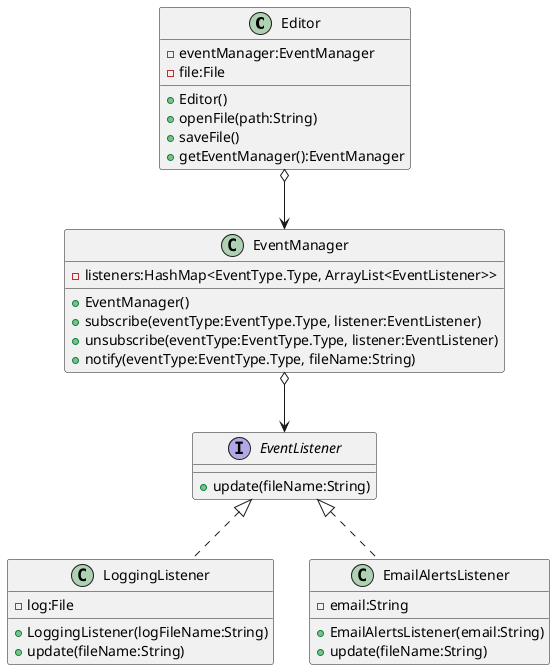 @startuml
Editor o--> EventManager
EventManager o--> EventListener

'class Application {
'
'}

'class EventType {
'}

class Editor {
    - eventManager:EventManager
    - file:File

    + Editor()
    + openFile(path:String)
    + saveFile()
    + getEventManager():EventManager
}

class EventManager {
    - listeners:HashMap<EventType.Type, ArrayList<EventListener>>

    + EventManager()
    + subscribe(eventType:EventType.Type, listener:EventListener)
    + unsubscribe(eventType:EventType.Type, listener:EventListener)
    + notify(eventType:EventType.Type, fileName:String)
}

Interface EventListener {
    + update(fileName:String)
}

class LoggingListener implements EventListener {
    - log:File

    + LoggingListener(logFileName:String)
    + update(fileName:String)
}

class EmailAlertsListener implements EventListener {
    - email:String

    + EmailAlertsListener(email:String)
    + update(fileName:String)
}
@enduml